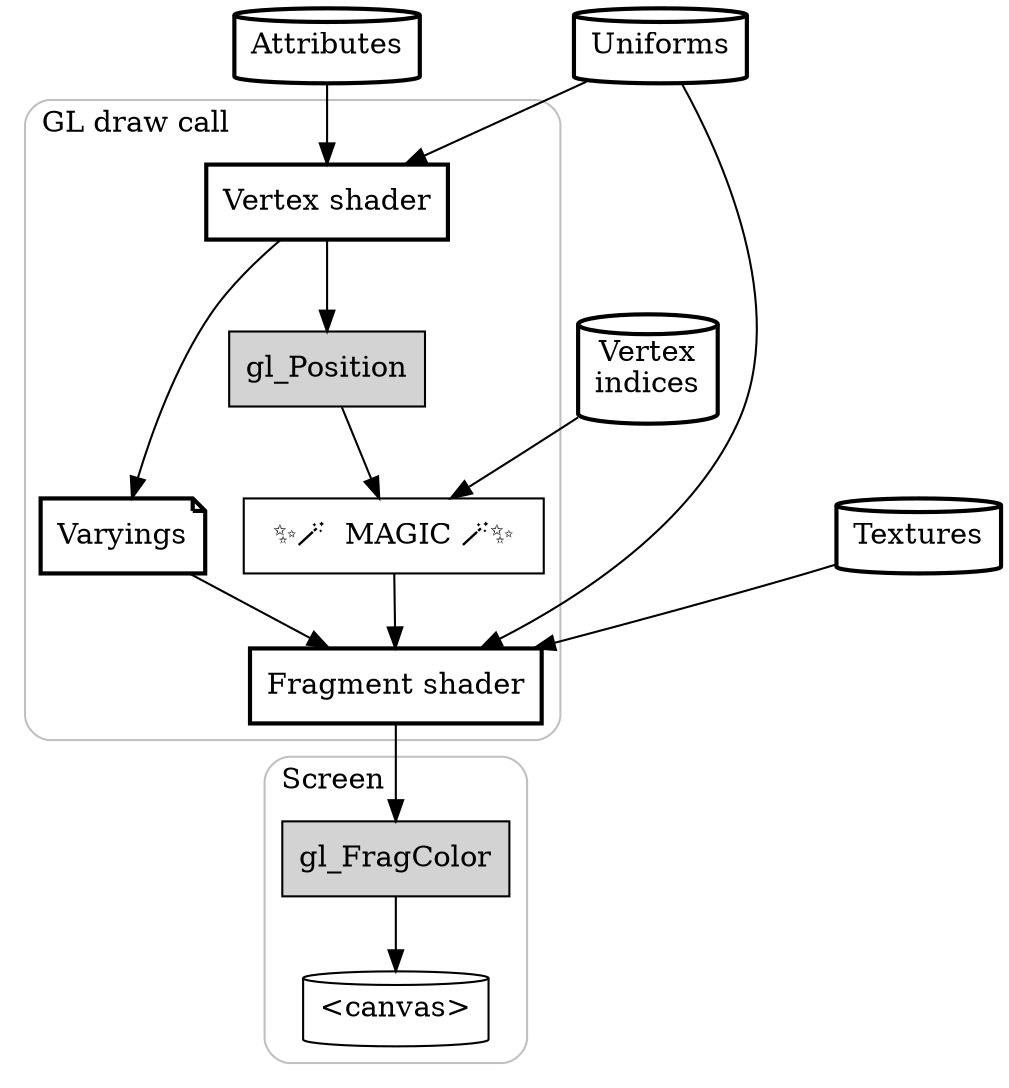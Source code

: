 
digraph G {
	node [shape=box]

	subgraph cluster_framebuffer {
		label = "Screen"
		style="rounded"
		color="gray"
		labeljust="l"

		color[label="<canvas>"][shape="cylinder"]

		gl_FragColor [style="filled"]
		gl_FragColor -> color
	}

	subgraph cluster_gpu {
		style="rounded"
		color="gray"
		label = "GL draw call"
		labeljust="l"

				varyings1 [label="Varyings"][shape="note"][style=bold]
				gl_Position [style=filled]
			magic[width=2][label="✨🪄  MAGIC 🪄✨"]

			gl_Position -> magic
			gl_Position -> varyings1[style=invis]
// 			varyings1 -> magic
// 			magic -> varyings1
// 			magic -> varyings2
			magic -> fragmentshader
// 			varyings1 -> varyings2

		vertexshader [label = "Vertex shader"][shape="box"][style=bold]
		fragmentshader [label = "Fragment shader"][shape="box"][style=bold]

		vertexshader -> varyings1
		varyings1 -> fragmentshader
		fragmentshader -> gl_FragColor
	}

	indices [label = "Vertex\nindices"][shape="cylinder"][style=bold]
	indices -> magic[weight=1]
	attributes [label = "Attributes"][shape="cylinder"][style=bold]
	uniforms [label = "Uniforms"][shape="cylinder"][style=bold]
	textures[label = "Textures"][shape="cylinder"][style=bold]

	attributes -> vertexshader
	vertexshader -> gl_Position
	uniforms -> vertexshader[weight=1]
	uniforms -> fragmentshader[weight=1]
	textures -> fragmentshader[weight=1]

}
